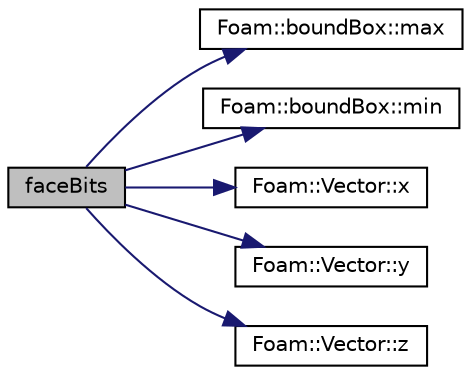 digraph "faceBits"
{
  bgcolor="transparent";
  edge [fontname="Helvetica",fontsize="10",labelfontname="Helvetica",labelfontsize="10"];
  node [fontname="Helvetica",fontsize="10",shape=record];
  rankdir="LR";
  Node254 [label="faceBits",height=0.2,width=0.4,color="black", fillcolor="grey75", style="filled", fontcolor="black"];
  Node254 -> Node255 [color="midnightblue",fontsize="10",style="solid",fontname="Helvetica"];
  Node255 [label="Foam::boundBox::max",height=0.2,width=0.4,color="black",URL="$a28253.html#a43279cd20862e64a21c8c82ee6c2441b",tooltip="Maximum describing the bounding box. "];
  Node254 -> Node256 [color="midnightblue",fontsize="10",style="solid",fontname="Helvetica"];
  Node256 [label="Foam::boundBox::min",height=0.2,width=0.4,color="black",URL="$a28253.html#a41bea928bbb72b904d07db28570b07bd",tooltip="Minimum describing the bounding box. "];
  Node254 -> Node257 [color="midnightblue",fontsize="10",style="solid",fontname="Helvetica"];
  Node257 [label="Foam::Vector::x",height=0.2,width=0.4,color="black",URL="$a29749.html#a63327976e5a8359700064a02ae22548e"];
  Node254 -> Node258 [color="midnightblue",fontsize="10",style="solid",fontname="Helvetica"];
  Node258 [label="Foam::Vector::y",height=0.2,width=0.4,color="black",URL="$a29749.html#a1ee865f676fbac703a49c6654dd3ad74"];
  Node254 -> Node259 [color="midnightblue",fontsize="10",style="solid",fontname="Helvetica"];
  Node259 [label="Foam::Vector::z",height=0.2,width=0.4,color="black",URL="$a29749.html#a1c8320b15610de211ec70ef966581423"];
}
